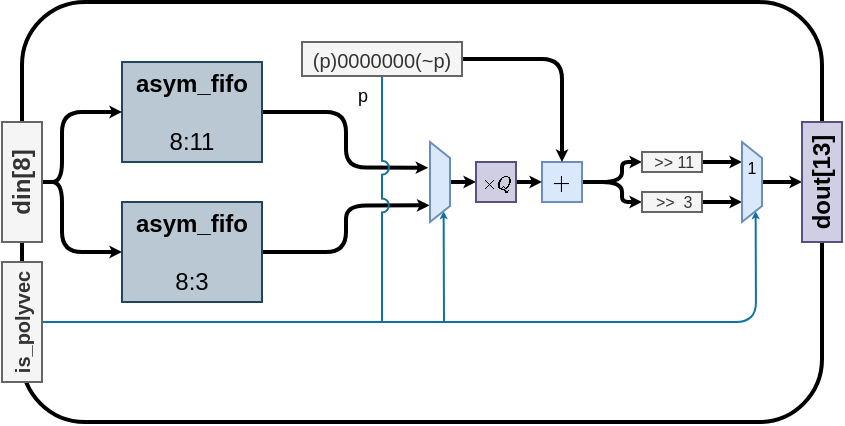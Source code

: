 <mxfile version="11.3.0" type="device" pages="2"><diagram id="E1wxFlSjYxJaRpeI5bFy" name="Kyber-decompressor"><mxGraphModel dx="263" dy="800" grid="1" gridSize="10" guides="1" tooltips="1" connect="1" arrows="1" fold="1" page="1" pageScale="1" pageWidth="850" pageHeight="1100" math="1" shadow="0"><root><mxCell id="0"/><mxCell id="1" parent="0"/><mxCell id="XTfKG0_mYsVSMrsBjyNI-5" value="" style="rounded=1;whiteSpace=wrap;html=1;fontSize=10;strokeWidth=2;labelBackgroundColor=#ffffff;endArrow=classic;endSize=0;" parent="1" vertex="1"><mxGeometry x="1010" y="420" width="400" height="210" as="geometry"/></mxCell><mxCell id="XTfKG0_mYsVSMrsBjyNI-43" style="edgeStyle=orthogonalEdgeStyle;rounded=1;orthogonalLoop=1;jettySize=auto;html=1;exitX=1;exitY=0.5;exitDx=0;exitDy=0;fontSize=10;strokeWidth=2;endSize=0;entryX=0.321;entryY=1.091;entryDx=0;entryDy=0;entryPerimeter=0;" parent="1" source="XTfKG0_mYsVSMrsBjyNI-7" target="XTfKG0_mYsVSMrsBjyNI-41" edge="1"><mxGeometry relative="1" as="geometry"><mxPoint x="1204" y="503" as="targetPoint"/><Array as="points"/></mxGeometry></mxCell><mxCell id="XTfKG0_mYsVSMrsBjyNI-7" value="&lt;p style=&quot;line-height: 140%&quot;&gt;&lt;b&gt;asym_fifo&lt;/b&gt;&lt;/p&gt;&lt;p style=&quot;line-height: 140%&quot;&gt;8:11&lt;/p&gt;" style="rounded=0;whiteSpace=wrap;html=1;fillColor=#bac8d3;strokeColor=#23445d;" parent="1" vertex="1"><mxGeometry x="1060" y="450" width="70" height="50" as="geometry"/></mxCell><mxCell id="XTfKG0_mYsVSMrsBjyNI-45" style="edgeStyle=orthogonalEdgeStyle;orthogonalLoop=1;jettySize=auto;html=1;exitX=1;exitY=0.5;exitDx=0;exitDy=0;endSize=0;strokeWidth=2;fontSize=10;entryX=0.792;entryY=1.023;entryDx=0;entryDy=0;entryPerimeter=0;" parent="1" source="XTfKG0_mYsVSMrsBjyNI-9" target="XTfKG0_mYsVSMrsBjyNI-41" edge="1"><mxGeometry relative="1" as="geometry"><mxPoint x="1202" y="522" as="targetPoint"/></mxGeometry></mxCell><mxCell id="XTfKG0_mYsVSMrsBjyNI-9" value="&lt;p style=&quot;line-height: 140%&quot;&gt;&lt;b&gt;asym_fifo&lt;/b&gt;&lt;/p&gt;&lt;p style=&quot;line-height: 140%&quot;&gt;8:3&lt;/p&gt;" style="rounded=0;whiteSpace=wrap;html=1;fillColor=#bac8d3;strokeColor=#23445d;" parent="1" vertex="1"><mxGeometry x="1060" y="520" width="70" height="50" as="geometry"/></mxCell><mxCell id="XTfKG0_mYsVSMrsBjyNI-64" style="edgeStyle=orthogonalEdgeStyle;orthogonalLoop=1;jettySize=auto;html=1;exitX=1;exitY=0.5;exitDx=0;exitDy=0;entryX=0;entryY=0.5;entryDx=0;entryDy=0;endSize=0;strokeWidth=2;fontSize=10;" parent="1" source="XTfKG0_mYsVSMrsBjyNI-15" target="XTfKG0_mYsVSMrsBjyNI-24" edge="1"><mxGeometry relative="1" as="geometry"><Array as="points"><mxPoint x="1310" y="510"/><mxPoint x="1310" y="500"/></Array></mxGeometry></mxCell><mxCell id="XTfKG0_mYsVSMrsBjyNI-65" style="edgeStyle=orthogonalEdgeStyle;orthogonalLoop=1;jettySize=auto;html=1;exitX=1;exitY=0.5;exitDx=0;exitDy=0;entryX=0;entryY=0.5;entryDx=0;entryDy=0;endSize=0;strokeWidth=2;fontSize=10;" parent="1" source="XTfKG0_mYsVSMrsBjyNI-15" target="XTfKG0_mYsVSMrsBjyNI-25" edge="1"><mxGeometry relative="1" as="geometry"><Array as="points"><mxPoint x="1310" y="510"/><mxPoint x="1310" y="520"/></Array></mxGeometry></mxCell><mxCell id="XTfKG0_mYsVSMrsBjyNI-15" value="&lt;b&gt;`+`&lt;/b&gt;" style="rounded=0;whiteSpace=wrap;html=1;fontSize=10;fillColor=#dae8fc;strokeColor=#6c8ebf;" parent="1" vertex="1"><mxGeometry x="1270" y="500" width="20" height="20" as="geometry"/></mxCell><mxCell id="XTfKG0_mYsVSMrsBjyNI-18" style="edgeStyle=orthogonalEdgeStyle;jumpStyle=arc;jumpSize=7;orthogonalLoop=1;jettySize=auto;html=1;exitX=0.5;exitY=0;exitDx=0;exitDy=0;endSize=0;strokeWidth=2;fontSize=10;entryX=0.5;entryY=1;entryDx=0;entryDy=0;" parent="1" source="XTfKG0_mYsVSMrsBjyNI-19" target="XTfKG0_mYsVSMrsBjyNI-30" edge="1"><mxGeometry relative="1" as="geometry"><mxPoint x="1540" y="500" as="targetPoint"/></mxGeometry></mxCell><mxCell id="XTfKG0_mYsVSMrsBjyNI-54" style="edgeStyle=orthogonalEdgeStyle;orthogonalLoop=1;jettySize=auto;html=1;exitX=1;exitY=0.5;exitDx=0;exitDy=0;entryX=0.25;entryY=1;entryDx=0;entryDy=0;endSize=0;strokeWidth=2;fontSize=10;" parent="1" source="XTfKG0_mYsVSMrsBjyNI-24" target="XTfKG0_mYsVSMrsBjyNI-19" edge="1"><mxGeometry relative="1" as="geometry"/></mxCell><mxCell id="XTfKG0_mYsVSMrsBjyNI-24" value="&lt;font style=&quot;font-size: 8px&quot;&gt;&amp;nbsp;&amp;gt;&amp;gt; 11&lt;/font&gt;" style="rounded=0;whiteSpace=wrap;html=1;fontSize=10;spacingBottom=2;fillColor=#f5f5f5;strokeColor=#666666;fontColor=#333333;" parent="1" vertex="1"><mxGeometry x="1320" y="495" width="30" height="10" as="geometry"/></mxCell><mxCell id="XTfKG0_mYsVSMrsBjyNI-55" style="edgeStyle=orthogonalEdgeStyle;orthogonalLoop=1;jettySize=auto;html=1;exitX=1;exitY=0.5;exitDx=0;exitDy=0;entryX=0.75;entryY=1;entryDx=0;entryDy=0;endSize=0;strokeWidth=2;fontSize=10;" parent="1" source="XTfKG0_mYsVSMrsBjyNI-25" target="XTfKG0_mYsVSMrsBjyNI-19" edge="1"><mxGeometry relative="1" as="geometry"/></mxCell><mxCell id="XTfKG0_mYsVSMrsBjyNI-25" value="&lt;font style=&quot;font-size: 8px&quot;&gt;&amp;nbsp;&amp;gt;&amp;gt;&amp;nbsp; 3&lt;/font&gt;" style="rounded=0;whiteSpace=wrap;html=1;fontSize=10;spacingBottom=2;fillColor=#f5f5f5;strokeColor=#666666;fontColor=#333333;" parent="1" vertex="1"><mxGeometry x="1320" y="515" width="30" height="10" as="geometry"/></mxCell><mxCell id="XTfKG0_mYsVSMrsBjyNI-26" style="edgeStyle=orthogonalEdgeStyle;jumpStyle=arc;jumpSize=7;orthogonalLoop=1;jettySize=auto;html=1;exitX=0.5;exitY=0;exitDx=0;exitDy=0;entryX=0;entryY=0.5;entryDx=0;entryDy=0;endSize=0;strokeWidth=2;fontSize=10;" parent="1" source="XTfKG0_mYsVSMrsBjyNI-2" target="XTfKG0_mYsVSMrsBjyNI-7" edge="1"><mxGeometry relative="1" as="geometry"><Array as="points"><mxPoint x="1030" y="510"/><mxPoint x="1030" y="475"/></Array></mxGeometry></mxCell><mxCell id="XTfKG0_mYsVSMrsBjyNI-27" style="edgeStyle=orthogonalEdgeStyle;jumpStyle=arc;jumpSize=7;orthogonalLoop=1;jettySize=auto;html=1;exitX=0.5;exitY=0;exitDx=0;exitDy=0;entryX=0;entryY=0.5;entryDx=0;entryDy=0;endSize=0;strokeWidth=2;fontSize=10;" parent="1" source="XTfKG0_mYsVSMrsBjyNI-2" target="XTfKG0_mYsVSMrsBjyNI-9" edge="1"><mxGeometry relative="1" as="geometry"><Array as="points"><mxPoint x="1030" y="510"/><mxPoint x="1030" y="545"/></Array></mxGeometry></mxCell><mxCell id="XTfKG0_mYsVSMrsBjyNI-31" style="edgeStyle=none;jumpStyle=arc;jumpSize=7;orthogonalLoop=1;jettySize=auto;html=1;exitX=0.5;exitY=1;exitDx=0;exitDy=0;entryX=1;entryY=0.25;entryDx=0;entryDy=0;endSize=1;strokeWidth=1;fontSize=10;fillColor=#b1ddf0;strokeColor=#10739e;rounded=0;" parent="1" source="XTfKG0_mYsVSMrsBjyNI-58" target="XTfKG0_mYsVSMrsBjyNI-41" edge="1"><mxGeometry relative="1" as="geometry"><Array as="points"><mxPoint x="1190" y="580"/><mxPoint x="1221" y="580"/></Array><mxPoint x="1286.762" y="519.762" as="targetPoint"/></mxGeometry></mxCell><mxCell id="XTfKG0_mYsVSMrsBjyNI-61" value="&lt;font style=&quot;font-size: 9px&quot;&gt;p&lt;/font&gt;" style="text;html=1;resizable=0;points=[];align=center;verticalAlign=middle;labelBackgroundColor=#ffffff;fontSize=10;" parent="XTfKG0_mYsVSMrsBjyNI-31" vertex="1" connectable="0"><mxGeometry x="-0.918" relative="1" as="geometry"><mxPoint x="-10" as="offset"/></mxGeometry></mxCell><mxCell id="XTfKG0_mYsVSMrsBjyNI-32" style="edgeStyle=none;jumpStyle=none;jumpSize=7;orthogonalLoop=1;jettySize=auto;html=1;exitX=0.5;exitY=0;exitDx=0;exitDy=0;entryX=1;entryY=0.25;entryDx=0;entryDy=0;endSize=1;strokeWidth=1;fontSize=10;fillColor=#b1ddf0;strokeColor=#10739e;" parent="1" source="XTfKG0_mYsVSMrsBjyNI-1" target="XTfKG0_mYsVSMrsBjyNI-19" edge="1"><mxGeometry relative="1" as="geometry"><Array as="points"><mxPoint x="1377" y="580"/></Array></mxGeometry></mxCell><mxCell id="XTfKG0_mYsVSMrsBjyNI-36" value="" style="group;fontStyle=4" parent="1" vertex="1" connectable="0"><mxGeometry x="1370" y="490" width="10" height="40" as="geometry"/></mxCell><mxCell id="XTfKG0_mYsVSMrsBjyNI-39" value="" style="group" parent="XTfKG0_mYsVSMrsBjyNI-36" vertex="1" connectable="0"><mxGeometry width="10" height="40" as="geometry"/></mxCell><mxCell id="XTfKG0_mYsVSMrsBjyNI-19" value="" style="shape=trapezoid;perimeter=trapezoidPerimeter;whiteSpace=wrap;html=1;direction=south;fillColor=#dae8fc;strokeColor=#6c8ebf;fontStyle=4" parent="XTfKG0_mYsVSMrsBjyNI-39" vertex="1"><mxGeometry width="10" height="40" as="geometry"/></mxCell><mxCell id="XTfKG0_mYsVSMrsBjyNI-34" value="&lt;font style=&quot;font-size: 8px;&quot;&gt;1&lt;/font&gt;" style="text;html=1;strokeColor=none;fillColor=none;align=center;verticalAlign=middle;whiteSpace=wrap;rounded=0;fontSize=8;" parent="XTfKG0_mYsVSMrsBjyNI-39" vertex="1"><mxGeometry y="8" width="10" height="10" as="geometry"/></mxCell><mxCell id="XTfKG0_mYsVSMrsBjyNI-44" value="" style="group;fontStyle=0" parent="XTfKG0_mYsVSMrsBjyNI-36" vertex="1" connectable="0"><mxGeometry x="-306" y="10" width="9" height="40" as="geometry"/></mxCell><mxCell id="XTfKG0_mYsVSMrsBjyNI-46" value="" style="group" parent="1" vertex="1" connectable="0"><mxGeometry x="1341" y="480" width="10" height="50" as="geometry"/></mxCell><mxCell id="XTfKG0_mYsVSMrsBjyNI-53" style="edgeStyle=orthogonalEdgeStyle;orthogonalLoop=1;jettySize=auto;html=1;exitX=0.5;exitY=0;exitDx=0;exitDy=0;endSize=0;strokeWidth=2;fontSize=10;entryX=0;entryY=0.5;entryDx=0;entryDy=0;" parent="1" source="XTfKG0_mYsVSMrsBjyNI-41" target="XTfKG0_mYsVSMrsBjyNI-66" edge="1"><mxGeometry relative="1" as="geometry"><mxPoint x="1240" y="510" as="targetPoint"/></mxGeometry></mxCell><mxCell id="XTfKG0_mYsVSMrsBjyNI-60" style="edgeStyle=orthogonalEdgeStyle;orthogonalLoop=1;jettySize=auto;html=1;exitX=1;exitY=0.5;exitDx=0;exitDy=0;entryX=0.5;entryY=0;entryDx=0;entryDy=0;endSize=0;strokeWidth=2;fontSize=10;" parent="1" source="XTfKG0_mYsVSMrsBjyNI-58" target="XTfKG0_mYsVSMrsBjyNI-15" edge="1"><mxGeometry relative="1" as="geometry"/></mxCell><mxCell id="XTfKG0_mYsVSMrsBjyNI-58" value="(p)0000000(~p)" style="rounded=0;whiteSpace=wrap;html=1;fontSize=10;fillColor=#f5f5f5;strokeColor=#666666;fontColor=#333333;" parent="1" vertex="1"><mxGeometry x="1150" y="440" width="80" height="17" as="geometry"/></mxCell><mxCell id="XTfKG0_mYsVSMrsBjyNI-63" value="" style="group" parent="1" vertex="1" connectable="0"><mxGeometry x="1213" y="490" width="11" height="40" as="geometry"/></mxCell><mxCell id="XTfKG0_mYsVSMrsBjyNI-42" value="&lt;font style=&quot;font-size: 8px;&quot;&gt;1&lt;/font&gt;" style="text;html=1;strokeColor=none;fillColor=none;align=center;verticalAlign=middle;whiteSpace=wrap;rounded=0;fontSize=8;" parent="XTfKG0_mYsVSMrsBjyNI-63" vertex="1"><mxGeometry x="2" y="8" width="5" height="10" as="geometry"/></mxCell><mxCell id="XTfKG0_mYsVSMrsBjyNI-41" value="" style="shape=trapezoid;perimeter=trapezoidPerimeter;whiteSpace=wrap;html=1;direction=south;fillColor=#dae8fc;strokeColor=#6c8ebf;fontStyle=0" parent="XTfKG0_mYsVSMrsBjyNI-63" vertex="1"><mxGeometry x="1" width="10" height="40" as="geometry"/></mxCell><mxCell id="XTfKG0_mYsVSMrsBjyNI-67" style="edgeStyle=orthogonalEdgeStyle;orthogonalLoop=1;jettySize=auto;html=1;exitX=1;exitY=0.5;exitDx=0;exitDy=0;entryX=0;entryY=0.5;entryDx=0;entryDy=0;endSize=0;strokeWidth=2;fontSize=10;" parent="1" source="XTfKG0_mYsVSMrsBjyNI-66" target="XTfKG0_mYsVSMrsBjyNI-15" edge="1"><mxGeometry relative="1" as="geometry"/></mxCell><mxCell id="XTfKG0_mYsVSMrsBjyNI-66" value="&lt;b&gt;&lt;font style=&quot;font-size: 8px&quot;&gt;`times Q`&lt;/font&gt;&lt;/b&gt;" style="rounded=0;whiteSpace=wrap;html=1;fontSize=10;fillColor=#d0cee2;strokeColor=#56517e;" parent="1" vertex="1"><mxGeometry x="1237" y="500" width="20" height="20" as="geometry"/></mxCell><mxCell id="XTfKG0_mYsVSMrsBjyNI-2" value="&lt;b&gt;&lt;font style=&quot;font-size: 12px&quot;&gt;din[8]&lt;/font&gt;&lt;/b&gt;" style="rounded=0;whiteSpace=wrap;html=1;fontSize=10;fillColor=#f5f5f5;strokeColor=#666666;direction=south;horizontal=0;fontColor=#333333;" parent="1" vertex="1"><mxGeometry x="1000" y="480" width="20" height="60" as="geometry"/></mxCell><mxCell id="XTfKG0_mYsVSMrsBjyNI-1" value="&lt;b&gt;is_polyvec&lt;/b&gt;" style="rounded=0;whiteSpace=wrap;html=1;fontSize=10;fillColor=#f5f5f5;strokeColor=#666666;direction=south;horizontal=0;fontColor=#333333;" parent="1" vertex="1"><mxGeometry x="1000" y="550" width="20" height="60" as="geometry"/></mxCell><mxCell id="XTfKG0_mYsVSMrsBjyNI-30" value="&lt;b&gt;&lt;font style=&quot;font-size: 12px&quot;&gt;dout[13]&lt;/font&gt;&lt;/b&gt;" style="rounded=0;whiteSpace=wrap;html=1;fontSize=10;fillColor=#d0cee2;strokeColor=#56517e;direction=south;horizontal=0;" parent="1" vertex="1"><mxGeometry x="1400" y="480" width="20" height="60" as="geometry"/></mxCell></root></mxGraphModel></diagram><diagram id="13BDR093sQhTjv45LSzI" name="Kyber-compressor"><mxGraphModel dx="-62" dy="567" grid="1" gridSize="10" guides="1" tooltips="1" connect="1" arrows="1" fold="1" page="1" pageScale="1" pageWidth="850" pageHeight="1100" math="1" shadow="0"><root><mxCell id="kY4xVmujIPvGFmeCUGM9-0"/><mxCell id="kY4xVmujIPvGFmeCUGM9-1" parent="kY4xVmujIPvGFmeCUGM9-0"/><mxCell id="kY4xVmujIPvGFmeCUGM9-6" value="" style="rounded=1;whiteSpace=wrap;html=1;fontSize=10;strokeWidth=2;labelBackgroundColor=#ffffff;endArrow=classic;endSize=0;" parent="kY4xVmujIPvGFmeCUGM9-1" vertex="1"><mxGeometry x="1090" y="410" width="410" height="190" as="geometry"/></mxCell><mxCell id="kY4xVmujIPvGFmeCUGM9-7" style="edgeStyle=orthogonalEdgeStyle;jumpStyle=arc;jumpSize=7;orthogonalLoop=1;jettySize=auto;html=1;exitX=1;exitY=0.5;exitDx=0;exitDy=0;entryX=0.25;entryY=1;entryDx=0;entryDy=0;endSize=0;strokeWidth=2;fontSize=10;" parent="kY4xVmujIPvGFmeCUGM9-1" source="kY4xVmujIPvGFmeCUGM9-8" target="kY4xVmujIPvGFmeCUGM9-20" edge="1"><mxGeometry relative="1" as="geometry"/></mxCell><mxCell id="kY4xVmujIPvGFmeCUGM9-8" value="&lt;p style=&quot;line-height: 140%&quot;&gt;&lt;b&gt;asym_fifo&lt;br&gt;&lt;/b&gt;&lt;span&gt;11:8&lt;/span&gt;&lt;/p&gt;" style="rounded=0;whiteSpace=wrap;html=1;fillColor=#f5f5f5;strokeColor=#666666;fontColor=#333333;" parent="kY4xVmujIPvGFmeCUGM9-1" vertex="1"><mxGeometry x="1340" y="450" width="80" height="40" as="geometry"/></mxCell><mxCell id="kY4xVmujIPvGFmeCUGM9-9" style="edgeStyle=orthogonalEdgeStyle;jumpStyle=arc;jumpSize=7;orthogonalLoop=1;jettySize=auto;html=1;exitX=1;exitY=0.5;exitDx=0;exitDy=0;entryX=0.75;entryY=1;entryDx=0;entryDy=0;endSize=0;strokeWidth=2;fontSize=10;" parent="kY4xVmujIPvGFmeCUGM9-1" source="kY4xVmujIPvGFmeCUGM9-10" target="kY4xVmujIPvGFmeCUGM9-20" edge="1"><mxGeometry relative="1" as="geometry"/></mxCell><mxCell id="kY4xVmujIPvGFmeCUGM9-10" value="&lt;p style=&quot;line-height: 140%&quot;&gt;&lt;b&gt;asym_fifo&lt;br&gt;&lt;/b&gt;&lt;span&gt;3:8&lt;/span&gt;&lt;/p&gt;" style="rounded=0;whiteSpace=wrap;html=1;fillColor=#f5f5f5;strokeColor=#666666;fontColor=#333333;" parent="kY4xVmujIPvGFmeCUGM9-1" vertex="1"><mxGeometry x="1340" y="510" width="80" height="40" as="geometry"/></mxCell><mxCell id="kY4xVmujIPvGFmeCUGM9-11" style="jumpStyle=arc;jumpSize=7;orthogonalLoop=1;jettySize=auto;html=1;exitX=0.5;exitY=0;exitDx=0;exitDy=0;endSize=4;strokeWidth=2;fontSize=10;entryX=0;entryY=0.5;entryDx=0;entryDy=0;" parent="kY4xVmujIPvGFmeCUGM9-1" source="kY4xVmujIPvGFmeCUGM9-14" target="kY4xVmujIPvGFmeCUGM9-16" edge="1"><mxGeometry relative="1" as="geometry"><mxPoint x="1160.471" y="510.412" as="targetPoint"/></mxGeometry></mxCell><mxCell id="kY4xVmujIPvGFmeCUGM9-12" style="edgeStyle=orthogonalEdgeStyle;jumpStyle=arc;jumpSize=7;orthogonalLoop=1;jettySize=auto;html=1;exitX=1;exitY=0.5;exitDx=0;exitDy=0;endSize=0;strokeWidth=2;fontSize=10;entryX=0.75;entryY=1;entryDx=0;entryDy=0;" parent="kY4xVmujIPvGFmeCUGM9-1" source="kY4xVmujIPvGFmeCUGM9-26" target="kY4xVmujIPvGFmeCUGM9-14" edge="1"><mxGeometry relative="1" as="geometry"><mxPoint x="1080" y="515" as="sourcePoint"/></mxGeometry></mxCell><mxCell id="kY4xVmujIPvGFmeCUGM9-13" style="edgeStyle=orthogonalEdgeStyle;jumpStyle=arc;jumpSize=7;orthogonalLoop=1;jettySize=auto;html=1;exitX=1;exitY=0.5;exitDx=0;exitDy=0;endSize=0;strokeWidth=2;fontSize=10;entryX=0.25;entryY=1;entryDx=0;entryDy=0;" parent="kY4xVmujIPvGFmeCUGM9-1" source="kY4xVmujIPvGFmeCUGM9-25" target="kY4xVmujIPvGFmeCUGM9-14" edge="1"><mxGeometry relative="1" as="geometry"><mxPoint x="1080" y="495" as="sourcePoint"/></mxGeometry></mxCell><mxCell id="kY4xVmujIPvGFmeCUGM9-14" value="" style="shape=trapezoid;perimeter=trapezoidPerimeter;whiteSpace=wrap;html=1;direction=south;fillColor=#dae8fc;strokeColor=#6c8ebf;" parent="kY4xVmujIPvGFmeCUGM9-1" vertex="1"><mxGeometry x="1190" y="485" width="10" height="40" as="geometry"/></mxCell><mxCell id="kY4xVmujIPvGFmeCUGM9-15" style="edgeStyle=orthogonalEdgeStyle;jumpStyle=arc;jumpSize=7;orthogonalLoop=1;jettySize=auto;html=1;exitX=0.5;exitY=0;exitDx=0;exitDy=0;entryX=0.5;entryY=1;entryDx=0;entryDy=0;endSize=3;strokeWidth=2;fontSize=10;" parent="kY4xVmujIPvGFmeCUGM9-1" source="kY4xVmujIPvGFmeCUGM9-16" target="kY4xVmujIPvGFmeCUGM9-5" edge="1"><mxGeometry relative="1" as="geometry"/></mxCell><mxCell id="kY4xVmujIPvGFmeCUGM9-16" value="&lt;b&gt;`+ Q/2`&lt;/b&gt;" style="rounded=0;whiteSpace=wrap;html=1;fontSize=10;fillColor=#dae8fc;strokeColor=#6c8ebf;" parent="kY4xVmujIPvGFmeCUGM9-1" vertex="1"><mxGeometry x="1215" y="485" width="40" height="40" as="geometry"/></mxCell><mxCell id="kY4xVmujIPvGFmeCUGM9-17" style="edgeStyle=orthogonalEdgeStyle;jumpStyle=arc;jumpSize=7;orthogonalLoop=1;jettySize=auto;html=1;exitX=0.5;exitY=1;exitDx=0;exitDy=0;entryX=0;entryY=0.5;entryDx=0;entryDy=0;endSize=0;strokeWidth=2;fontSize=10;" parent="kY4xVmujIPvGFmeCUGM9-1" source="kY4xVmujIPvGFmeCUGM9-4" target="kY4xVmujIPvGFmeCUGM9-8" edge="1"><mxGeometry relative="1" as="geometry"/></mxCell><mxCell id="kY4xVmujIPvGFmeCUGM9-18" style="edgeStyle=orthogonalEdgeStyle;jumpStyle=arc;jumpSize=7;orthogonalLoop=1;jettySize=auto;html=1;exitX=0.5;exitY=1;exitDx=0;exitDy=0;endSize=0;strokeWidth=2;fontSize=10;entryX=0;entryY=0.5;entryDx=0;entryDy=0;" parent="kY4xVmujIPvGFmeCUGM9-1" source="kY4xVmujIPvGFmeCUGM9-4" target="kY4xVmujIPvGFmeCUGM9-10" edge="1"><mxGeometry relative="1" as="geometry"><mxPoint x="1300" y="400.09" as="targetPoint"/></mxGeometry></mxCell><mxCell id="kY4xVmujIPvGFmeCUGM9-19" style="edgeStyle=orthogonalEdgeStyle;jumpStyle=arc;jumpSize=7;orthogonalLoop=1;jettySize=auto;html=1;exitX=0.5;exitY=0;exitDx=0;exitDy=0;endSize=0;strokeWidth=2;fontSize=10;entryX=0.5;entryY=1;entryDx=0;entryDy=0;" parent="kY4xVmujIPvGFmeCUGM9-1" source="kY4xVmujIPvGFmeCUGM9-20" target="kY4xVmujIPvGFmeCUGM9-31" edge="1"><mxGeometry relative="1" as="geometry"><mxPoint x="1540" y="500" as="targetPoint"/></mxGeometry></mxCell><mxCell id="kY4xVmujIPvGFmeCUGM9-20" value="" style="shape=trapezoid;perimeter=trapezoidPerimeter;whiteSpace=wrap;html=1;direction=south;fillColor=#dae8fc;strokeColor=#6c8ebf;" parent="kY4xVmujIPvGFmeCUGM9-1" vertex="1"><mxGeometry x="1460" y="480" width="10" height="40" as="geometry"/></mxCell><mxCell id="kY4xVmujIPvGFmeCUGM9-25" value="&lt;font style=&quot;font-size: 8px&quot;&gt;&amp;nbsp;&amp;lt;&amp;lt; 11&lt;/font&gt;" style="rounded=0;whiteSpace=wrap;html=1;fontSize=10;spacingBottom=2;fillColor=#f5f5f5;strokeColor=#666666;fontColor=#333333;" parent="kY4xVmujIPvGFmeCUGM9-1" vertex="1"><mxGeometry x="1140" y="490" width="30" height="10" as="geometry"/></mxCell><mxCell id="kY4xVmujIPvGFmeCUGM9-26" value="&lt;font style=&quot;font-size: 8px&quot;&gt;&amp;nbsp;&amp;lt;&amp;lt; 3&lt;/font&gt;" style="rounded=0;whiteSpace=wrap;html=1;fontSize=10;spacingBottom=2;fillColor=#f5f5f5;strokeColor=#666666;fontColor=#333333;" parent="kY4xVmujIPvGFmeCUGM9-1" vertex="1"><mxGeometry x="1140" y="510" width="30" height="10" as="geometry"/></mxCell><mxCell id="kY4xVmujIPvGFmeCUGM9-27" style="edgeStyle=orthogonalEdgeStyle;jumpStyle=arc;jumpSize=7;orthogonalLoop=1;jettySize=auto;html=1;exitX=0.5;exitY=0;exitDx=0;exitDy=0;entryX=0;entryY=0.5;entryDx=0;entryDy=0;endSize=0;strokeWidth=2;fontSize=10;" parent="kY4xVmujIPvGFmeCUGM9-1" source="kY4xVmujIPvGFmeCUGM9-3" target="kY4xVmujIPvGFmeCUGM9-25" edge="1"><mxGeometry relative="1" as="geometry"><Array as="points"><mxPoint x="1110" y="495"/><mxPoint x="1110" y="495"/></Array></mxGeometry></mxCell><mxCell id="kY4xVmujIPvGFmeCUGM9-28" style="edgeStyle=orthogonalEdgeStyle;jumpStyle=arc;jumpSize=7;orthogonalLoop=1;jettySize=auto;html=1;exitX=0.5;exitY=0;exitDx=0;exitDy=0;entryX=0;entryY=0.5;entryDx=0;entryDy=0;endSize=0;strokeWidth=2;fontSize=10;" parent="kY4xVmujIPvGFmeCUGM9-1" source="kY4xVmujIPvGFmeCUGM9-3" target="kY4xVmujIPvGFmeCUGM9-26" edge="1"><mxGeometry relative="1" as="geometry"/></mxCell><mxCell id="kY4xVmujIPvGFmeCUGM9-31" value="&lt;b&gt;&lt;font style=&quot;font-size: 12px&quot;&gt;dout[8]&lt;/font&gt;&lt;/b&gt;" style="rounded=0;whiteSpace=wrap;html=1;fontSize=10;fillColor=#d0cee2;strokeColor=#56517e;direction=south;horizontal=0;" parent="kY4xVmujIPvGFmeCUGM9-1" vertex="1"><mxGeometry x="1488.5" y="469.5" width="25" height="60" as="geometry"/></mxCell><mxCell id="kY4xVmujIPvGFmeCUGM9-32" style="edgeStyle=none;jumpStyle=arc;jumpSize=7;orthogonalLoop=1;jettySize=auto;html=1;exitX=0.5;exitY=0;exitDx=0;exitDy=0;entryX=1;entryY=0.25;entryDx=0;entryDy=0;endSize=1;strokeWidth=1;fontSize=10;fillColor=#b1ddf0;strokeColor=#10739e;rounded=0;" parent="kY4xVmujIPvGFmeCUGM9-1" source="kY4xVmujIPvGFmeCUGM9-2" target="kY4xVmujIPvGFmeCUGM9-14" edge="1"><mxGeometry relative="1" as="geometry"><Array as="points"><mxPoint x="1197" y="560"/></Array></mxGeometry></mxCell><mxCell id="kY4xVmujIPvGFmeCUGM9-33" style="edgeStyle=none;jumpStyle=none;jumpSize=7;orthogonalLoop=1;jettySize=auto;html=1;exitX=0.5;exitY=0;exitDx=0;exitDy=0;entryX=1;entryY=0.25;entryDx=0;entryDy=0;endSize=1;strokeWidth=1;fontSize=10;fillColor=#b1ddf0;strokeColor=#10739e;" parent="kY4xVmujIPvGFmeCUGM9-1" source="kY4xVmujIPvGFmeCUGM9-2" target="kY4xVmujIPvGFmeCUGM9-20" edge="1"><mxGeometry relative="1" as="geometry"><Array as="points"><mxPoint x="1467" y="560"/></Array></mxGeometry></mxCell><mxCell id="kY4xVmujIPvGFmeCUGM9-34" value="&lt;font style=&quot;font-size: 8px;&quot;&gt;1&lt;/font&gt;" style="text;html=1;strokeColor=none;fillColor=none;align=center;verticalAlign=middle;whiteSpace=wrap;rounded=0;fontSize=8;" parent="kY4xVmujIPvGFmeCUGM9-1" vertex="1"><mxGeometry x="1130" y="490.5" width="10" height="10" as="geometry"/></mxCell><mxCell id="kY4xVmujIPvGFmeCUGM9-35" value="&lt;font style=&quot;font-size: 8px;&quot;&gt;1&lt;/font&gt;" style="text;html=1;strokeColor=none;fillColor=none;align=center;verticalAlign=middle;whiteSpace=wrap;rounded=0;fontSize=8;" parent="kY4xVmujIPvGFmeCUGM9-1" vertex="1"><mxGeometry x="1460" y="488" width="10" height="10" as="geometry"/></mxCell><mxCell id="kY4xVmujIPvGFmeCUGM9-3" value="&lt;b&gt;&lt;font style=&quot;font-size: 12px&quot;&gt;din[13]&lt;/font&gt;&lt;/b&gt;" style="rounded=0;whiteSpace=wrap;html=1;fontSize=10;fillColor=#f5f5f5;strokeColor=#666666;direction=south;horizontal=0;fontColor=#333333;" parent="kY4xVmujIPvGFmeCUGM9-1" vertex="1"><mxGeometry x="1080" y="464.5" width="20" height="60" as="geometry"/></mxCell><mxCell id="kY4xVmujIPvGFmeCUGM9-2" value="&lt;b&gt;is_polyvec&lt;/b&gt;" style="rounded=0;whiteSpace=wrap;html=1;fontSize=10;fillColor=#f5f5f5;strokeColor=#666666;direction=south;horizontal=0;fontColor=#333333;" parent="kY4xVmujIPvGFmeCUGM9-1" vertex="1"><mxGeometry x="1080" y="530" width="20" height="60" as="geometry"/></mxCell><mxCell id="kY4xVmujIPvGFmeCUGM9-4" value="&lt;b&gt;divout[13]&lt;/b&gt; :in" style="rounded=0;whiteSpace=wrap;html=1;fontSize=10;fillColor=#f5f5f5;strokeColor=#666666;fontColor=#333333;" parent="kY4xVmujIPvGFmeCUGM9-1" vertex="1"><mxGeometry x="1280" y="400" width="70" height="20" as="geometry"/></mxCell><mxCell id="kY4xVmujIPvGFmeCUGM9-5" value="&lt;b&gt;divin[26]&lt;/b&gt; :out" style="rounded=0;whiteSpace=wrap;html=1;fontSize=10;fillColor=#d0cee2;strokeColor=#56517e;" parent="kY4xVmujIPvGFmeCUGM9-1" vertex="1"><mxGeometry x="1200" y="400" width="70" height="20" as="geometry"/></mxCell></root></mxGraphModel></diagram></mxfile>